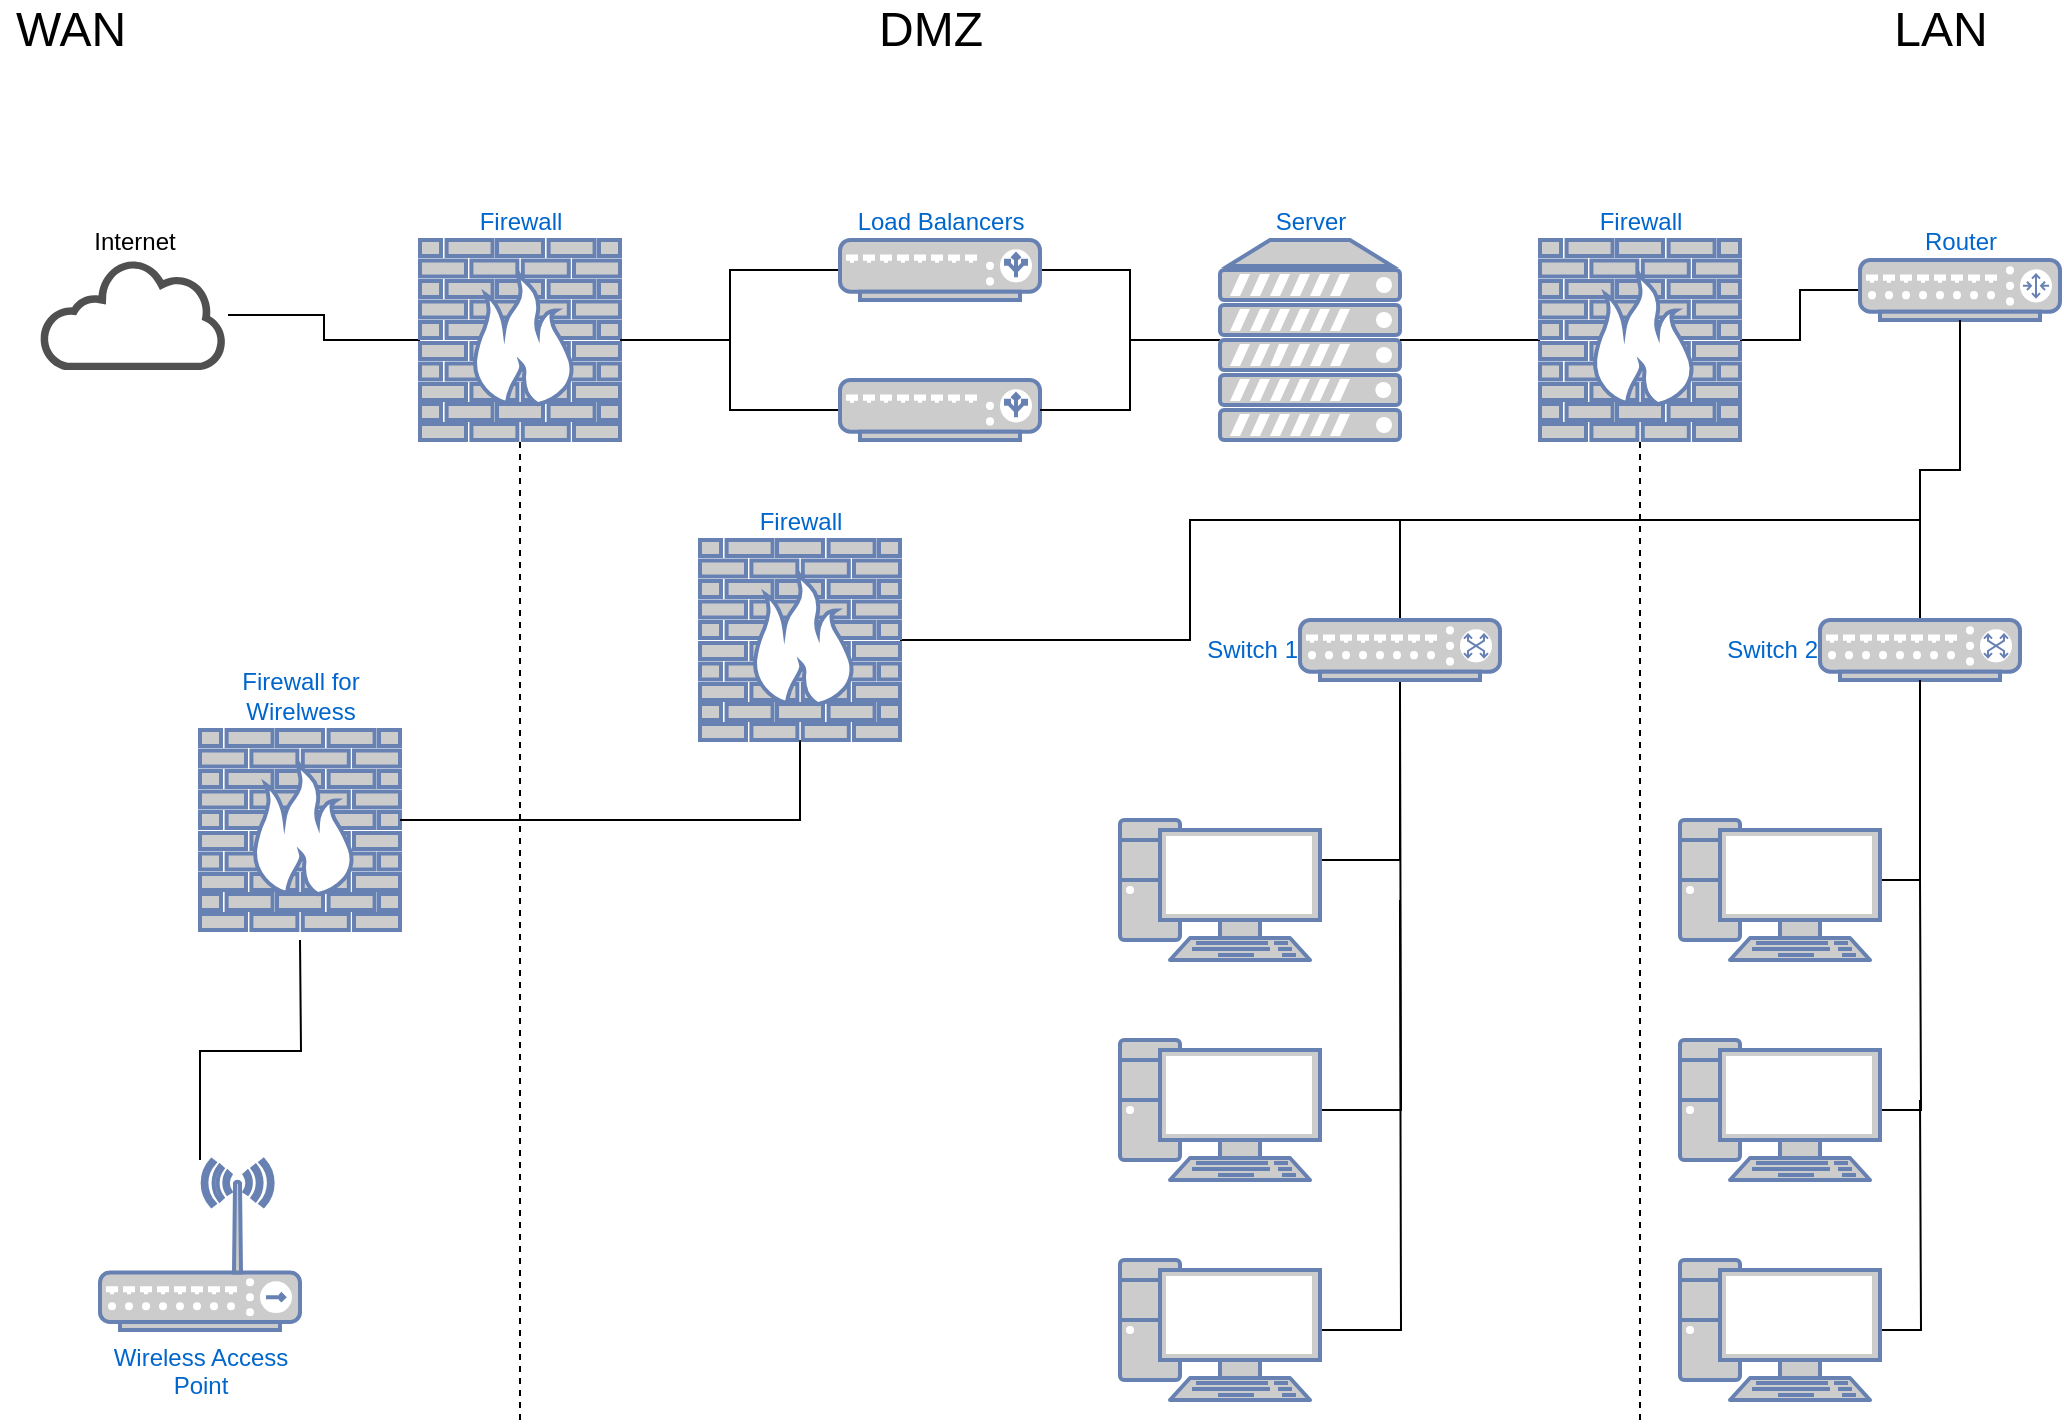 <mxfile version="14.5.3" type="onedrive"><diagram id="gJpHD_fNRA2RLHJ0jXEK" name="Page-1"><mxGraphModel dx="1422" dy="1651" grid="1" gridSize="10" guides="1" tooltips="1" connect="1" arrows="1" fold="1" page="1" pageScale="1" pageWidth="1100" pageHeight="850" math="0" shadow="0"><root><mxCell id="0"/><mxCell id="1" parent="0"/><mxCell id="6P3WNIqCzbwrkz-ftA9o-17" style="edgeStyle=orthogonalEdgeStyle;rounded=0;orthogonalLoop=1;jettySize=auto;html=1;endArrow=none;endFill=0;" parent="1" source="6P3WNIqCzbwrkz-ftA9o-1" target="6P3WNIqCzbwrkz-ftA9o-2" edge="1"><mxGeometry relative="1" as="geometry"/></mxCell><mxCell id="6P3WNIqCzbwrkz-ftA9o-1" value="Internet" style="pointerEvents=1;shadow=0;dashed=0;html=1;strokeColor=none;fillColor=#505050;labelPosition=center;verticalLabelPosition=top;outlineConnect=0;verticalAlign=bottom;align=center;shape=mxgraph.office.clouds.cloud;" parent="1" vertex="1"><mxGeometry x="60" y="90" width="94" height="55" as="geometry"/></mxCell><mxCell id="6P3WNIqCzbwrkz-ftA9o-18" style="edgeStyle=orthogonalEdgeStyle;rounded=0;orthogonalLoop=1;jettySize=auto;html=1;endArrow=none;endFill=0;" parent="1" source="6P3WNIqCzbwrkz-ftA9o-2" target="6P3WNIqCzbwrkz-ftA9o-3" edge="1"><mxGeometry relative="1" as="geometry"/></mxCell><mxCell id="6P3WNIqCzbwrkz-ftA9o-2" value="Firewall" style="fontColor=#0066CC;verticalAlign=bottom;verticalLabelPosition=top;labelPosition=center;align=center;html=1;outlineConnect=0;fillColor=#CCCCCC;strokeColor=#6881B3;gradientColor=none;gradientDirection=north;strokeWidth=2;shape=mxgraph.networks.firewall;" parent="1" vertex="1"><mxGeometry x="250" y="80" width="100" height="100" as="geometry"/></mxCell><mxCell id="ao7Fj89l2Vnq46VHYJkO-2" value="" style="edgeStyle=orthogonalEdgeStyle;rounded=0;orthogonalLoop=1;jettySize=auto;html=1;endArrow=none;endFill=0;" edge="1" parent="1" source="6P3WNIqCzbwrkz-ftA9o-3" target="6P3WNIqCzbwrkz-ftA9o-6"><mxGeometry relative="1" as="geometry"/></mxCell><mxCell id="6P3WNIqCzbwrkz-ftA9o-3" value="Load Balancers" style="fontColor=#0066CC;verticalAlign=bottom;verticalLabelPosition=top;labelPosition=center;align=center;html=1;outlineConnect=0;fillColor=#CCCCCC;strokeColor=#6881B3;gradientColor=none;gradientDirection=north;strokeWidth=2;shape=mxgraph.networks.load_balancer;" parent="1" vertex="1"><mxGeometry x="460" y="80" width="100" height="30" as="geometry"/></mxCell><mxCell id="6P3WNIqCzbwrkz-ftA9o-19" style="edgeStyle=orthogonalEdgeStyle;rounded=0;orthogonalLoop=1;jettySize=auto;html=1;endArrow=none;endFill=0;" parent="1" source="6P3WNIqCzbwrkz-ftA9o-4" target="6P3WNIqCzbwrkz-ftA9o-2" edge="1"><mxGeometry relative="1" as="geometry"/></mxCell><mxCell id="6P3WNIqCzbwrkz-ftA9o-4" value="" style="fontColor=#0066CC;verticalAlign=top;verticalLabelPosition=bottom;labelPosition=center;align=center;html=1;outlineConnect=0;fillColor=#CCCCCC;strokeColor=#6881B3;gradientColor=none;gradientDirection=north;strokeWidth=2;shape=mxgraph.networks.load_balancer;" parent="1" vertex="1"><mxGeometry x="460" y="150" width="100" height="30" as="geometry"/></mxCell><mxCell id="ao7Fj89l2Vnq46VHYJkO-13" value="" style="edgeStyle=orthogonalEdgeStyle;rounded=0;orthogonalLoop=1;jettySize=auto;html=1;endArrow=none;endFill=0;" edge="1" parent="1" source="6P3WNIqCzbwrkz-ftA9o-5" target="ao7Fj89l2Vnq46VHYJkO-3"><mxGeometry relative="1" as="geometry"/></mxCell><mxCell id="6P3WNIqCzbwrkz-ftA9o-5" value="Router" style="fontColor=#0066CC;verticalAlign=bottom;verticalLabelPosition=top;labelPosition=center;align=center;html=1;outlineConnect=0;fillColor=#CCCCCC;strokeColor=#6881B3;gradientColor=none;gradientDirection=north;strokeWidth=2;shape=mxgraph.networks.router;" parent="1" vertex="1"><mxGeometry x="970" y="90" width="100" height="30" as="geometry"/></mxCell><mxCell id="ao7Fj89l2Vnq46VHYJkO-1" value="" style="edgeStyle=orthogonalEdgeStyle;rounded=0;orthogonalLoop=1;jettySize=auto;html=1;endArrow=none;endFill=0;" edge="1" parent="1" source="6P3WNIqCzbwrkz-ftA9o-6" target="6P3WNIqCzbwrkz-ftA9o-4"><mxGeometry relative="1" as="geometry"/></mxCell><mxCell id="6P3WNIqCzbwrkz-ftA9o-6" value="Server" style="fontColor=#0066CC;verticalAlign=bottom;verticalLabelPosition=top;labelPosition=center;align=center;html=1;outlineConnect=0;fillColor=#CCCCCC;strokeColor=#6881B3;gradientColor=none;gradientDirection=north;strokeWidth=2;shape=mxgraph.networks.server;" parent="1" vertex="1"><mxGeometry x="650" y="80" width="90" height="100" as="geometry"/></mxCell><mxCell id="6P3WNIqCzbwrkz-ftA9o-28" style="edgeStyle=orthogonalEdgeStyle;rounded=0;orthogonalLoop=1;jettySize=auto;html=1;endArrow=none;endFill=0;" parent="1" source="6P3WNIqCzbwrkz-ftA9o-7" target="6P3WNIqCzbwrkz-ftA9o-11" edge="1"><mxGeometry relative="1" as="geometry"><Array as="points"><mxPoint x="740" y="390"/></Array></mxGeometry></mxCell><mxCell id="ao7Fj89l2Vnq46VHYJkO-11" style="edgeStyle=orthogonalEdgeStyle;rounded=0;orthogonalLoop=1;jettySize=auto;html=1;endArrow=none;endFill=0;" edge="1" parent="1" source="6P3WNIqCzbwrkz-ftA9o-7"><mxGeometry relative="1" as="geometry"><mxPoint x="1000" y="220" as="targetPoint"/><Array as="points"><mxPoint x="740" y="220"/></Array></mxGeometry></mxCell><mxCell id="6P3WNIqCzbwrkz-ftA9o-7" value="Switch 1" style="fontColor=#0066CC;verticalAlign=middle;verticalLabelPosition=middle;labelPosition=left;align=right;html=1;outlineConnect=0;fillColor=#CCCCCC;strokeColor=#6881B3;gradientColor=none;gradientDirection=north;strokeWidth=2;shape=mxgraph.networks.switch;" parent="1" vertex="1"><mxGeometry x="690" y="270" width="100" height="30" as="geometry"/></mxCell><mxCell id="ao7Fj89l2Vnq46VHYJkO-12" style="edgeStyle=orthogonalEdgeStyle;rounded=0;orthogonalLoop=1;jettySize=auto;html=1;endArrow=none;endFill=0;" edge="1" parent="1" source="6P3WNIqCzbwrkz-ftA9o-8" target="6P3WNIqCzbwrkz-ftA9o-5"><mxGeometry relative="1" as="geometry"><mxPoint x="1020" y="170" as="targetPoint"/></mxGeometry></mxCell><mxCell id="6P3WNIqCzbwrkz-ftA9o-8" value="Switch 2" style="fontColor=#0066CC;verticalAlign=middle;verticalLabelPosition=middle;labelPosition=left;align=right;html=1;outlineConnect=0;fillColor=#CCCCCC;strokeColor=#6881B3;gradientColor=none;gradientDirection=north;strokeWidth=2;shape=mxgraph.networks.switch;" parent="1" vertex="1"><mxGeometry x="950" y="270" width="100" height="30" as="geometry"/></mxCell><mxCell id="6P3WNIqCzbwrkz-ftA9o-9" value="Firewall for&lt;br&gt;Wirelwess" style="fontColor=#0066CC;verticalAlign=bottom;verticalLabelPosition=top;labelPosition=center;align=center;html=1;outlineConnect=0;fillColor=#CCCCCC;strokeColor=#6881B3;gradientColor=none;gradientDirection=north;strokeWidth=2;shape=mxgraph.networks.firewall;" parent="1" vertex="1"><mxGeometry x="140" y="325" width="100" height="100" as="geometry"/></mxCell><mxCell id="6P3WNIqCzbwrkz-ftA9o-27" style="edgeStyle=orthogonalEdgeStyle;rounded=0;orthogonalLoop=1;jettySize=auto;html=1;endArrow=none;endFill=0;" parent="1" source="6P3WNIqCzbwrkz-ftA9o-10" edge="1"><mxGeometry relative="1" as="geometry"><mxPoint x="190" y="430" as="targetPoint"/></mxGeometry></mxCell><mxCell id="6P3WNIqCzbwrkz-ftA9o-10" value="Wireless Access&lt;br&gt;Point" style="fontColor=#0066CC;verticalAlign=top;verticalLabelPosition=bottom;labelPosition=center;align=center;html=1;outlineConnect=0;fillColor=#CCCCCC;strokeColor=#6881B3;gradientColor=none;gradientDirection=north;strokeWidth=2;shape=mxgraph.networks.wireless_hub;" parent="1" vertex="1"><mxGeometry x="90" y="540" width="100" height="85" as="geometry"/></mxCell><mxCell id="6P3WNIqCzbwrkz-ftA9o-11" value="" style="fontColor=#0066CC;verticalAlign=top;verticalLabelPosition=bottom;labelPosition=center;align=center;html=1;outlineConnect=0;fillColor=#CCCCCC;strokeColor=#6881B3;gradientColor=none;gradientDirection=north;strokeWidth=2;shape=mxgraph.networks.pc;" parent="1" vertex="1"><mxGeometry x="600" y="370" width="100" height="70" as="geometry"/></mxCell><mxCell id="6P3WNIqCzbwrkz-ftA9o-29" style="edgeStyle=orthogonalEdgeStyle;rounded=0;orthogonalLoop=1;jettySize=auto;html=1;endArrow=none;endFill=0;" parent="1" source="6P3WNIqCzbwrkz-ftA9o-12" edge="1"><mxGeometry relative="1" as="geometry"><mxPoint x="740" y="310" as="targetPoint"/></mxGeometry></mxCell><mxCell id="6P3WNIqCzbwrkz-ftA9o-12" value="" style="fontColor=#0066CC;verticalAlign=top;verticalLabelPosition=bottom;labelPosition=center;align=center;html=1;outlineConnect=0;fillColor=#CCCCCC;strokeColor=#6881B3;gradientColor=none;gradientDirection=north;strokeWidth=2;shape=mxgraph.networks.pc;" parent="1" vertex="1"><mxGeometry x="600" y="480" width="100" height="70" as="geometry"/></mxCell><mxCell id="6P3WNIqCzbwrkz-ftA9o-30" style="edgeStyle=orthogonalEdgeStyle;rounded=0;orthogonalLoop=1;jettySize=auto;html=1;endArrow=none;endFill=0;" parent="1" source="6P3WNIqCzbwrkz-ftA9o-13" edge="1"><mxGeometry relative="1" as="geometry"><mxPoint x="740" y="410" as="targetPoint"/></mxGeometry></mxCell><mxCell id="6P3WNIqCzbwrkz-ftA9o-13" value="" style="fontColor=#0066CC;verticalAlign=top;verticalLabelPosition=bottom;labelPosition=center;align=center;html=1;outlineConnect=0;fillColor=#CCCCCC;strokeColor=#6881B3;gradientColor=none;gradientDirection=north;strokeWidth=2;shape=mxgraph.networks.pc;" parent="1" vertex="1"><mxGeometry x="600" y="590" width="100" height="70" as="geometry"/></mxCell><mxCell id="6P3WNIqCzbwrkz-ftA9o-31" style="edgeStyle=orthogonalEdgeStyle;rounded=0;orthogonalLoop=1;jettySize=auto;html=1;endArrow=none;endFill=0;" parent="1" source="6P3WNIqCzbwrkz-ftA9o-14" target="6P3WNIqCzbwrkz-ftA9o-8" edge="1"><mxGeometry relative="1" as="geometry"><Array as="points"><mxPoint x="1000" y="400"/></Array></mxGeometry></mxCell><mxCell id="6P3WNIqCzbwrkz-ftA9o-14" value="" style="fontColor=#0066CC;verticalAlign=top;verticalLabelPosition=bottom;labelPosition=center;align=center;html=1;outlineConnect=0;fillColor=#CCCCCC;strokeColor=#6881B3;gradientColor=none;gradientDirection=north;strokeWidth=2;shape=mxgraph.networks.pc;" parent="1" vertex="1"><mxGeometry x="880" y="370" width="100" height="70" as="geometry"/></mxCell><mxCell id="6P3WNIqCzbwrkz-ftA9o-32" style="edgeStyle=orthogonalEdgeStyle;rounded=0;orthogonalLoop=1;jettySize=auto;html=1;endArrow=none;endFill=0;" parent="1" source="6P3WNIqCzbwrkz-ftA9o-15" edge="1"><mxGeometry relative="1" as="geometry"><mxPoint x="1000" y="400" as="targetPoint"/></mxGeometry></mxCell><mxCell id="6P3WNIqCzbwrkz-ftA9o-15" value="" style="fontColor=#0066CC;verticalAlign=top;verticalLabelPosition=bottom;labelPosition=center;align=center;html=1;outlineConnect=0;fillColor=#CCCCCC;strokeColor=#6881B3;gradientColor=none;gradientDirection=north;strokeWidth=2;shape=mxgraph.networks.pc;" parent="1" vertex="1"><mxGeometry x="880" y="480" width="100" height="70" as="geometry"/></mxCell><mxCell id="6P3WNIqCzbwrkz-ftA9o-33" style="edgeStyle=orthogonalEdgeStyle;rounded=0;orthogonalLoop=1;jettySize=auto;html=1;endArrow=none;endFill=0;" parent="1" source="6P3WNIqCzbwrkz-ftA9o-16" edge="1"><mxGeometry relative="1" as="geometry"><mxPoint x="1000" y="510" as="targetPoint"/></mxGeometry></mxCell><mxCell id="6P3WNIqCzbwrkz-ftA9o-16" value="" style="fontColor=#0066CC;verticalAlign=top;verticalLabelPosition=bottom;labelPosition=center;align=center;html=1;outlineConnect=0;fillColor=#CCCCCC;strokeColor=#6881B3;gradientColor=none;gradientDirection=north;strokeWidth=2;shape=mxgraph.networks.pc;" parent="1" vertex="1"><mxGeometry x="880" y="590" width="100" height="70" as="geometry"/></mxCell><mxCell id="ao7Fj89l2Vnq46VHYJkO-4" value="" style="edgeStyle=orthogonalEdgeStyle;rounded=0;orthogonalLoop=1;jettySize=auto;html=1;endArrow=none;endFill=0;" edge="1" parent="1" source="ao7Fj89l2Vnq46VHYJkO-3" target="6P3WNIqCzbwrkz-ftA9o-6"><mxGeometry relative="1" as="geometry"><Array as="points"><mxPoint x="810" y="130"/></Array></mxGeometry></mxCell><mxCell id="ao7Fj89l2Vnq46VHYJkO-3" value="Firewall" style="fontColor=#0066CC;verticalAlign=bottom;verticalLabelPosition=top;labelPosition=center;align=center;html=1;outlineConnect=0;fillColor=#CCCCCC;strokeColor=#6881B3;gradientColor=none;gradientDirection=north;strokeWidth=2;shape=mxgraph.networks.firewall;" vertex="1" parent="1"><mxGeometry x="810" y="80" width="100" height="100" as="geometry"/></mxCell><mxCell id="ao7Fj89l2Vnq46VHYJkO-17" value="WAN" style="text;html=1;resizable=0;autosize=1;align=center;verticalAlign=middle;points=[];fillColor=none;strokeColor=none;rounded=0;fontSize=24;" vertex="1" parent="1"><mxGeometry x="40" y="-40" width="70" height="30" as="geometry"/></mxCell><mxCell id="ao7Fj89l2Vnq46VHYJkO-18" value="DMZ" style="text;html=1;resizable=0;autosize=1;align=center;verticalAlign=middle;points=[];fillColor=none;strokeColor=none;rounded=0;fontSize=24;" vertex="1" parent="1"><mxGeometry x="470" y="-40" width="70" height="30" as="geometry"/></mxCell><mxCell id="ao7Fj89l2Vnq46VHYJkO-19" value="LAN" style="text;html=1;resizable=0;autosize=1;align=center;verticalAlign=middle;points=[];fillColor=none;strokeColor=none;rounded=0;fontSize=24;" vertex="1" parent="1"><mxGeometry x="980" y="-40" width="60" height="30" as="geometry"/></mxCell><mxCell id="ao7Fj89l2Vnq46VHYJkO-23" style="edgeStyle=orthogonalEdgeStyle;rounded=0;orthogonalLoop=1;jettySize=auto;html=1;endArrow=none;endFill=0;fontSize=24;" edge="1" parent="1" source="ao7Fj89l2Vnq46VHYJkO-21" target="6P3WNIqCzbwrkz-ftA9o-9"><mxGeometry relative="1" as="geometry"><Array as="points"><mxPoint x="440" y="370"/></Array></mxGeometry></mxCell><mxCell id="ao7Fj89l2Vnq46VHYJkO-30" style="edgeStyle=orthogonalEdgeStyle;rounded=0;orthogonalLoop=1;jettySize=auto;html=1;endArrow=none;endFill=0;fontSize=24;" edge="1" parent="1" source="ao7Fj89l2Vnq46VHYJkO-21"><mxGeometry relative="1" as="geometry"><mxPoint x="780" y="220" as="targetPoint"/><Array as="points"><mxPoint x="635" y="280"/><mxPoint x="635" y="220"/><mxPoint x="780" y="220"/></Array></mxGeometry></mxCell><mxCell id="ao7Fj89l2Vnq46VHYJkO-21" value="Firewall" style="fontColor=#0066CC;verticalAlign=bottom;verticalLabelPosition=top;labelPosition=center;align=center;html=1;outlineConnect=0;fillColor=#CCCCCC;strokeColor=#6881B3;gradientColor=none;gradientDirection=north;strokeWidth=2;shape=mxgraph.networks.firewall;" vertex="1" parent="1"><mxGeometry x="390" y="230" width="100" height="100" as="geometry"/></mxCell><mxCell id="ao7Fj89l2Vnq46VHYJkO-25" value="" style="endArrow=none;dashed=1;html=1;fontSize=24;entryX=0.5;entryY=1;entryDx=0;entryDy=0;entryPerimeter=0;" edge="1" parent="1" target="6P3WNIqCzbwrkz-ftA9o-2"><mxGeometry width="50" height="50" relative="1" as="geometry"><mxPoint x="300" y="670" as="sourcePoint"/><mxPoint x="570" y="260" as="targetPoint"/></mxGeometry></mxCell><mxCell id="ao7Fj89l2Vnq46VHYJkO-26" value="" style="endArrow=none;dashed=1;html=1;fontSize=24;entryX=0.5;entryY=1;entryDx=0;entryDy=0;entryPerimeter=0;" edge="1" parent="1" target="ao7Fj89l2Vnq46VHYJkO-3"><mxGeometry width="50" height="50" relative="1" as="geometry"><mxPoint x="860" y="670" as="sourcePoint"/><mxPoint x="570" y="260" as="targetPoint"/></mxGeometry></mxCell></root></mxGraphModel></diagram></mxfile>